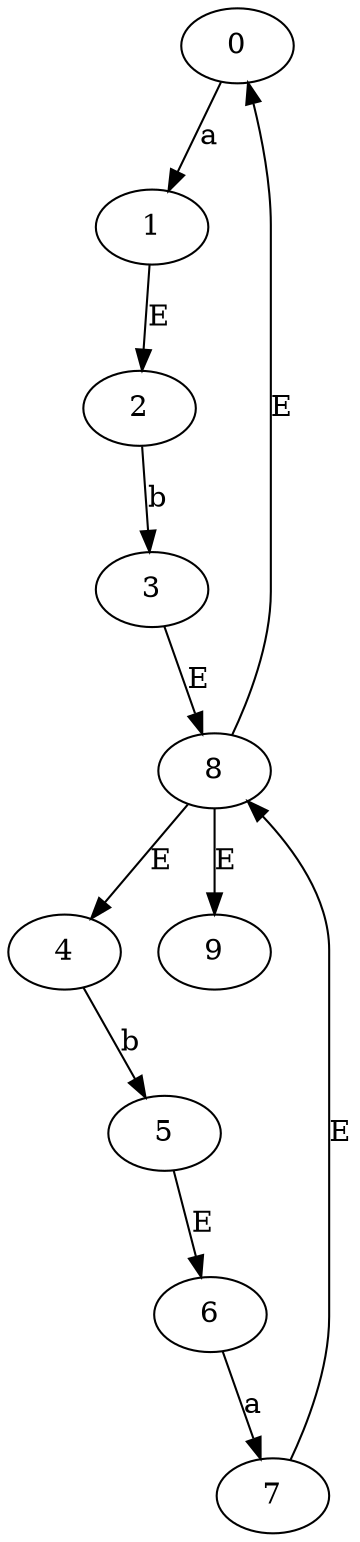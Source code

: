 digraph {
	0 -> 1 [label=a]
	1 -> 2 [label=E]
	2 -> 3 [label=b]
	3 -> 8 [label=E]
	8 -> 0 [label=E]
	8 -> 4 [label=E]
	8 -> 9 [label=E]
	4 -> 5 [label=b]
	5 -> 6 [label=E]
	6 -> 7 [label=a]
	7 -> 8 [label=E]
}
